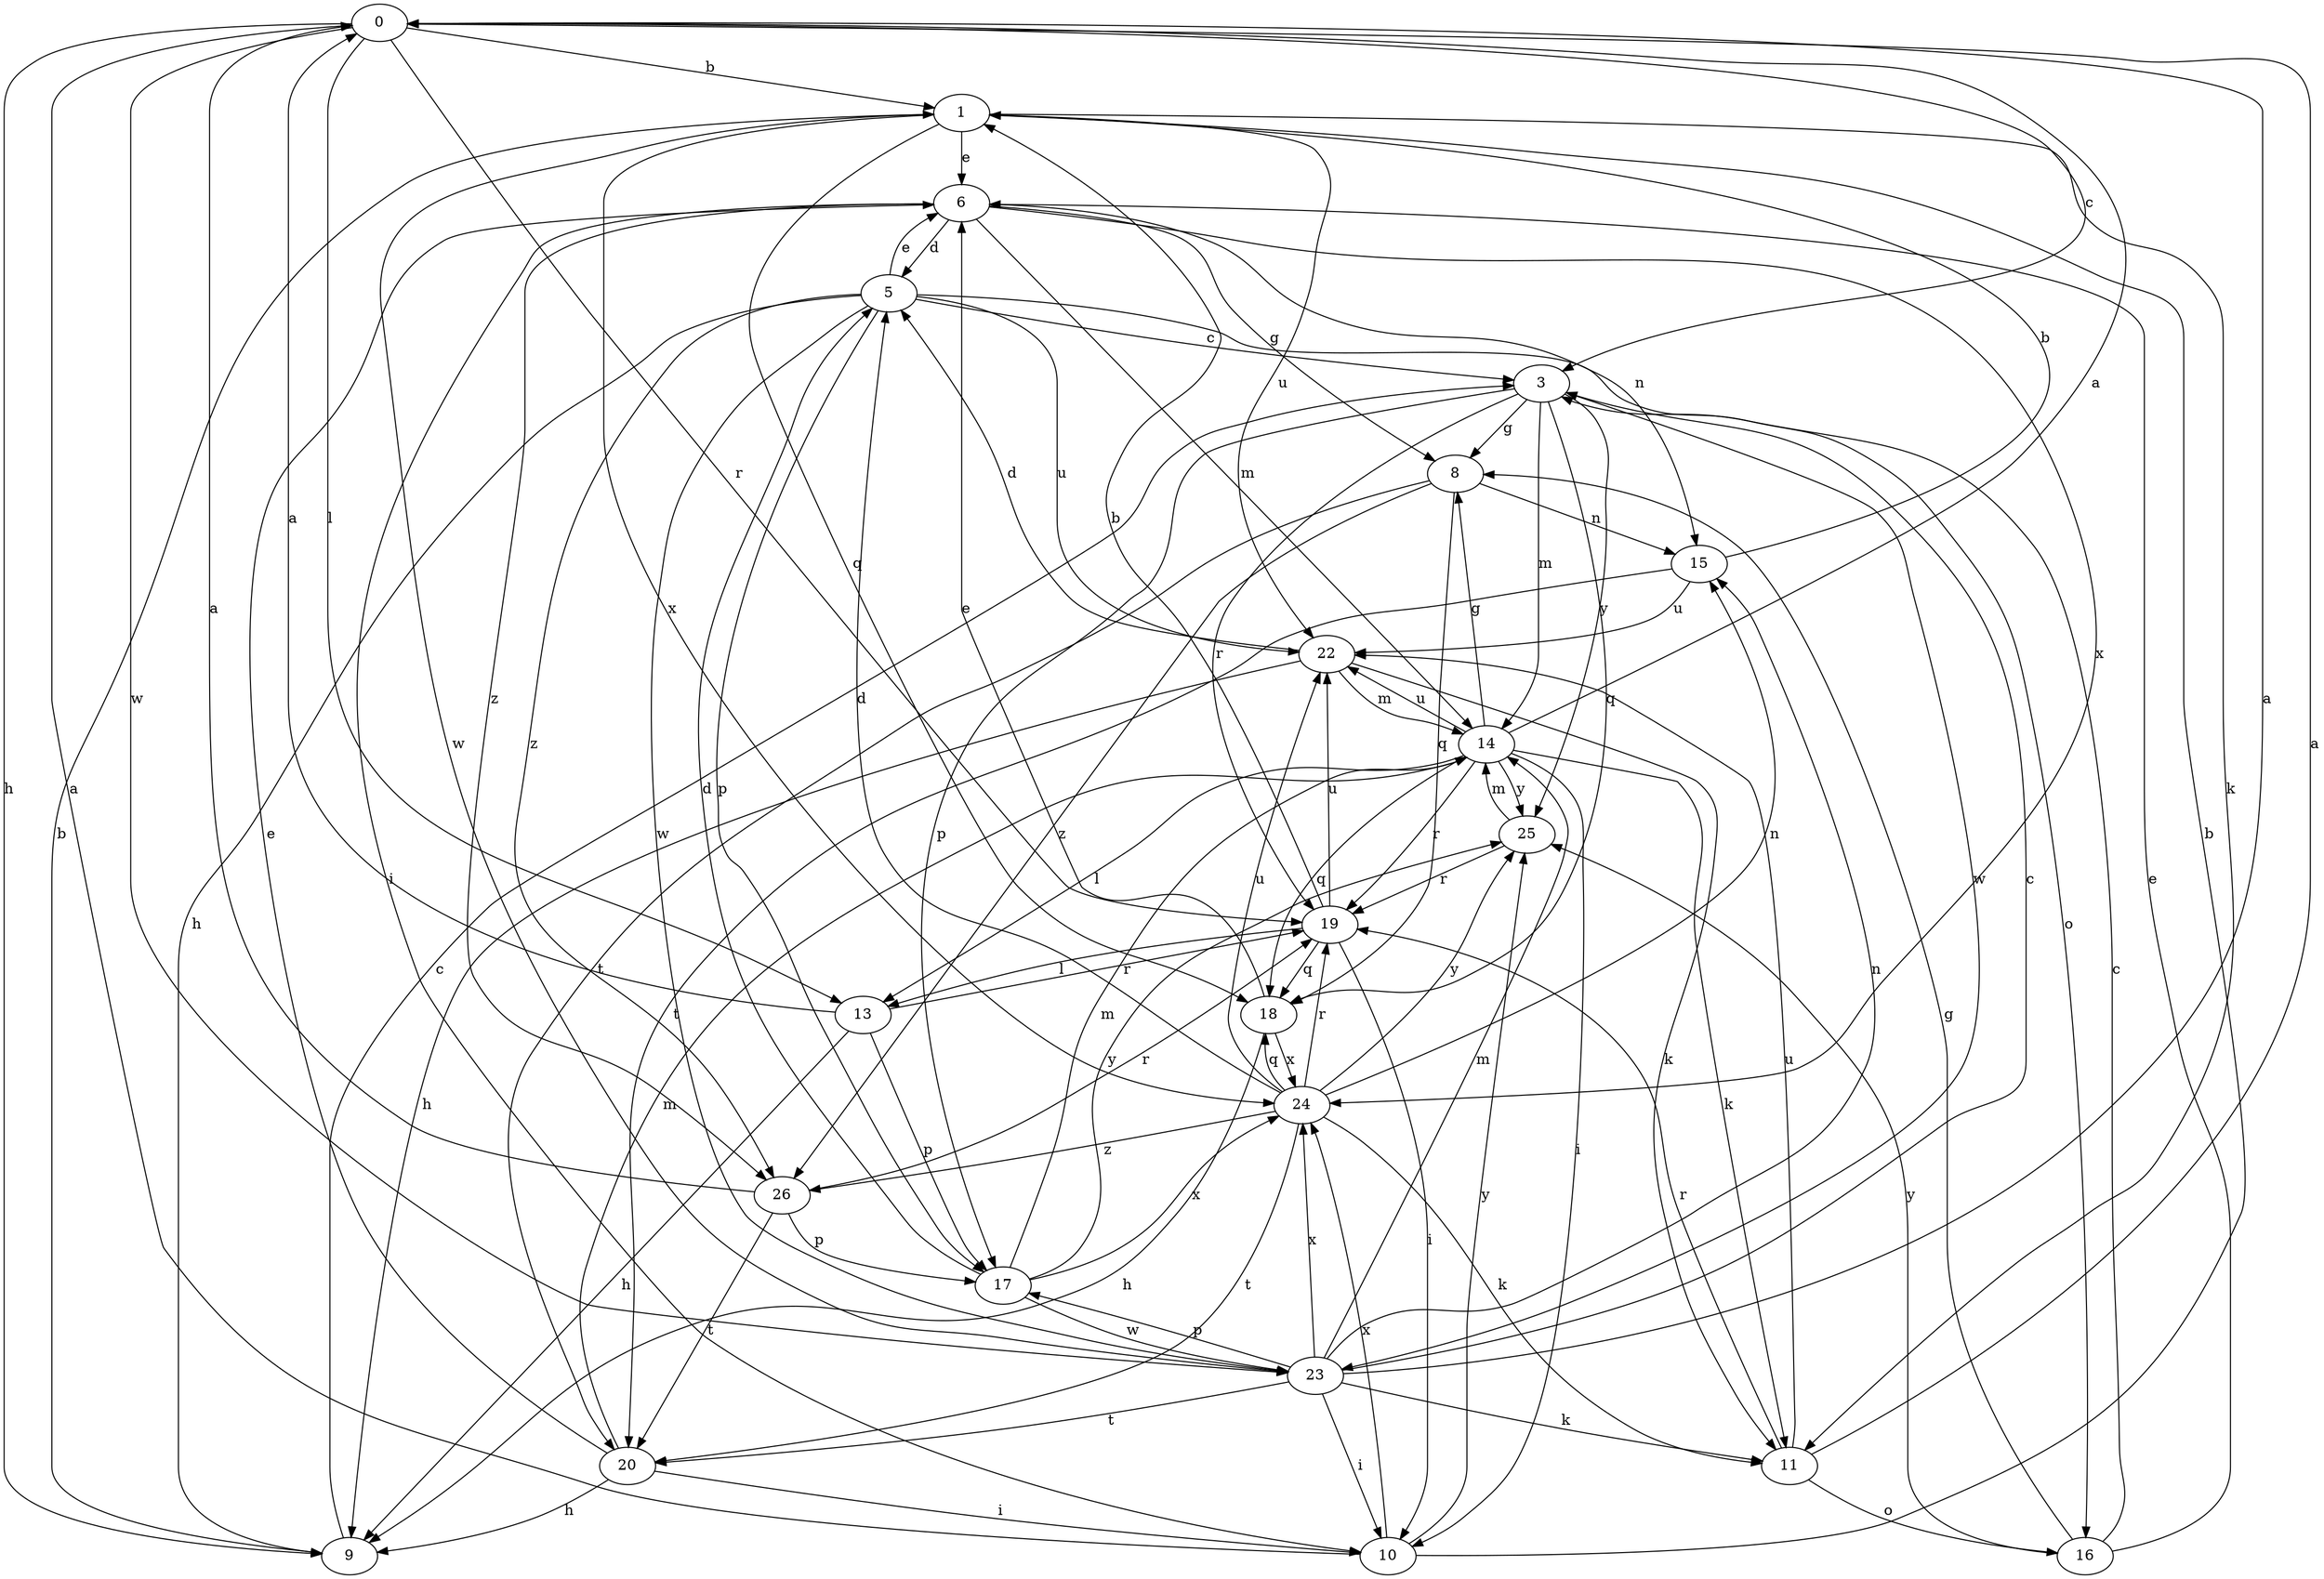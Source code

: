 strict digraph  {
0;
1;
3;
5;
6;
8;
9;
10;
11;
13;
14;
15;
16;
17;
18;
19;
20;
22;
23;
24;
25;
26;
0 -> 1  [label=b];
0 -> 3  [label=c];
0 -> 9  [label=h];
0 -> 13  [label=l];
0 -> 19  [label=r];
0 -> 23  [label=w];
1 -> 6  [label=e];
1 -> 11  [label=k];
1 -> 18  [label=q];
1 -> 22  [label=u];
1 -> 23  [label=w];
1 -> 24  [label=x];
3 -> 8  [label=g];
3 -> 14  [label=m];
3 -> 17  [label=p];
3 -> 18  [label=q];
3 -> 19  [label=r];
3 -> 23  [label=w];
3 -> 25  [label=y];
5 -> 3  [label=c];
5 -> 6  [label=e];
5 -> 9  [label=h];
5 -> 16  [label=o];
5 -> 17  [label=p];
5 -> 22  [label=u];
5 -> 23  [label=w];
5 -> 26  [label=z];
6 -> 5  [label=d];
6 -> 8  [label=g];
6 -> 10  [label=i];
6 -> 14  [label=m];
6 -> 15  [label=n];
6 -> 24  [label=x];
6 -> 26  [label=z];
8 -> 15  [label=n];
8 -> 18  [label=q];
8 -> 20  [label=t];
8 -> 26  [label=z];
9 -> 1  [label=b];
9 -> 3  [label=c];
10 -> 0  [label=a];
10 -> 1  [label=b];
10 -> 24  [label=x];
10 -> 25  [label=y];
11 -> 0  [label=a];
11 -> 16  [label=o];
11 -> 19  [label=r];
11 -> 22  [label=u];
13 -> 0  [label=a];
13 -> 9  [label=h];
13 -> 17  [label=p];
13 -> 19  [label=r];
14 -> 0  [label=a];
14 -> 8  [label=g];
14 -> 10  [label=i];
14 -> 11  [label=k];
14 -> 13  [label=l];
14 -> 18  [label=q];
14 -> 19  [label=r];
14 -> 22  [label=u];
14 -> 25  [label=y];
15 -> 1  [label=b];
15 -> 20  [label=t];
15 -> 22  [label=u];
16 -> 3  [label=c];
16 -> 6  [label=e];
16 -> 8  [label=g];
16 -> 25  [label=y];
17 -> 5  [label=d];
17 -> 14  [label=m];
17 -> 23  [label=w];
17 -> 24  [label=x];
17 -> 25  [label=y];
18 -> 6  [label=e];
18 -> 9  [label=h];
18 -> 24  [label=x];
19 -> 1  [label=b];
19 -> 10  [label=i];
19 -> 13  [label=l];
19 -> 18  [label=q];
19 -> 22  [label=u];
20 -> 6  [label=e];
20 -> 9  [label=h];
20 -> 10  [label=i];
20 -> 14  [label=m];
22 -> 5  [label=d];
22 -> 9  [label=h];
22 -> 11  [label=k];
22 -> 14  [label=m];
23 -> 0  [label=a];
23 -> 3  [label=c];
23 -> 10  [label=i];
23 -> 11  [label=k];
23 -> 14  [label=m];
23 -> 15  [label=n];
23 -> 17  [label=p];
23 -> 20  [label=t];
23 -> 24  [label=x];
24 -> 5  [label=d];
24 -> 11  [label=k];
24 -> 15  [label=n];
24 -> 18  [label=q];
24 -> 19  [label=r];
24 -> 20  [label=t];
24 -> 22  [label=u];
24 -> 25  [label=y];
24 -> 26  [label=z];
25 -> 14  [label=m];
25 -> 19  [label=r];
26 -> 0  [label=a];
26 -> 17  [label=p];
26 -> 19  [label=r];
26 -> 20  [label=t];
}
